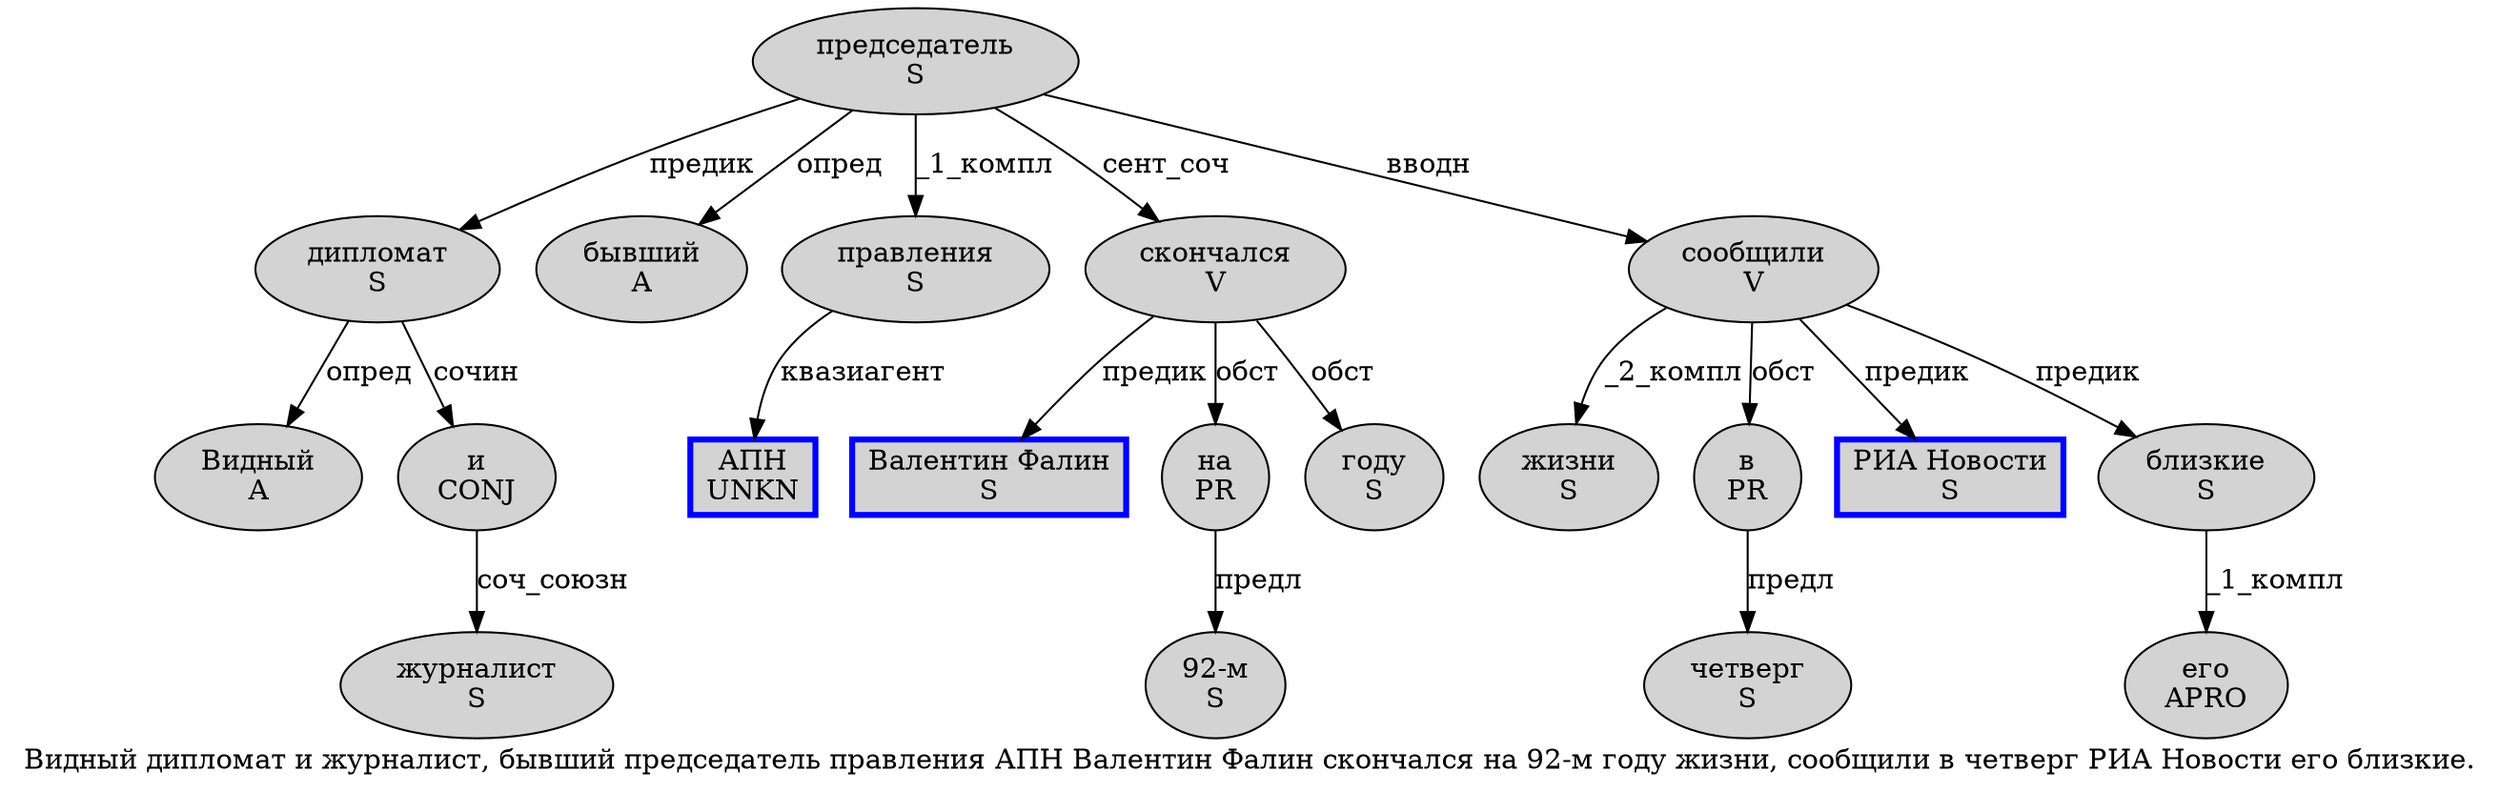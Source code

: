 digraph SENTENCE_947 {
	graph [label="Видный дипломат и журналист, бывший председатель правления АПН Валентин Фалин скончался на 92-м году жизни, сообщили в четверг РИА Новости его близкие."]
	node [style=filled]
		0 [label="Видный
A" color="" fillcolor=lightgray penwidth=1 shape=ellipse]
		1 [label="дипломат
S" color="" fillcolor=lightgray penwidth=1 shape=ellipse]
		2 [label="и
CONJ" color="" fillcolor=lightgray penwidth=1 shape=ellipse]
		3 [label="журналист
S" color="" fillcolor=lightgray penwidth=1 shape=ellipse]
		5 [label="бывший
A" color="" fillcolor=lightgray penwidth=1 shape=ellipse]
		6 [label="председатель
S" color="" fillcolor=lightgray penwidth=1 shape=ellipse]
		7 [label="правления
S" color="" fillcolor=lightgray penwidth=1 shape=ellipse]
		8 [label="АПН
UNKN" color=blue fillcolor=lightgray penwidth=3 shape=box]
		9 [label="Валентин Фалин
S" color=blue fillcolor=lightgray penwidth=3 shape=box]
		10 [label="скончался
V" color="" fillcolor=lightgray penwidth=1 shape=ellipse]
		11 [label="на
PR" color="" fillcolor=lightgray penwidth=1 shape=ellipse]
		12 [label="92-м
S" color="" fillcolor=lightgray penwidth=1 shape=ellipse]
		13 [label="году
S" color="" fillcolor=lightgray penwidth=1 shape=ellipse]
		14 [label="жизни
S" color="" fillcolor=lightgray penwidth=1 shape=ellipse]
		16 [label="сообщили
V" color="" fillcolor=lightgray penwidth=1 shape=ellipse]
		17 [label="в
PR" color="" fillcolor=lightgray penwidth=1 shape=ellipse]
		18 [label="четверг
S" color="" fillcolor=lightgray penwidth=1 shape=ellipse]
		19 [label="РИА Новости
S" color=blue fillcolor=lightgray penwidth=3 shape=box]
		20 [label="его
APRO" color="" fillcolor=lightgray penwidth=1 shape=ellipse]
		21 [label="близкие
S" color="" fillcolor=lightgray penwidth=1 shape=ellipse]
			16 -> 14 [label="_2_компл"]
			16 -> 17 [label="обст"]
			16 -> 19 [label="предик"]
			16 -> 21 [label="предик"]
			7 -> 8 [label="квазиагент"]
			6 -> 1 [label="предик"]
			6 -> 5 [label="опред"]
			6 -> 7 [label="_1_компл"]
			6 -> 10 [label="сент_соч"]
			6 -> 16 [label="вводн"]
			17 -> 18 [label="предл"]
			10 -> 9 [label="предик"]
			10 -> 11 [label="обст"]
			10 -> 13 [label="обст"]
			11 -> 12 [label="предл"]
			1 -> 0 [label="опред"]
			1 -> 2 [label="сочин"]
			2 -> 3 [label="соч_союзн"]
			21 -> 20 [label="_1_компл"]
}